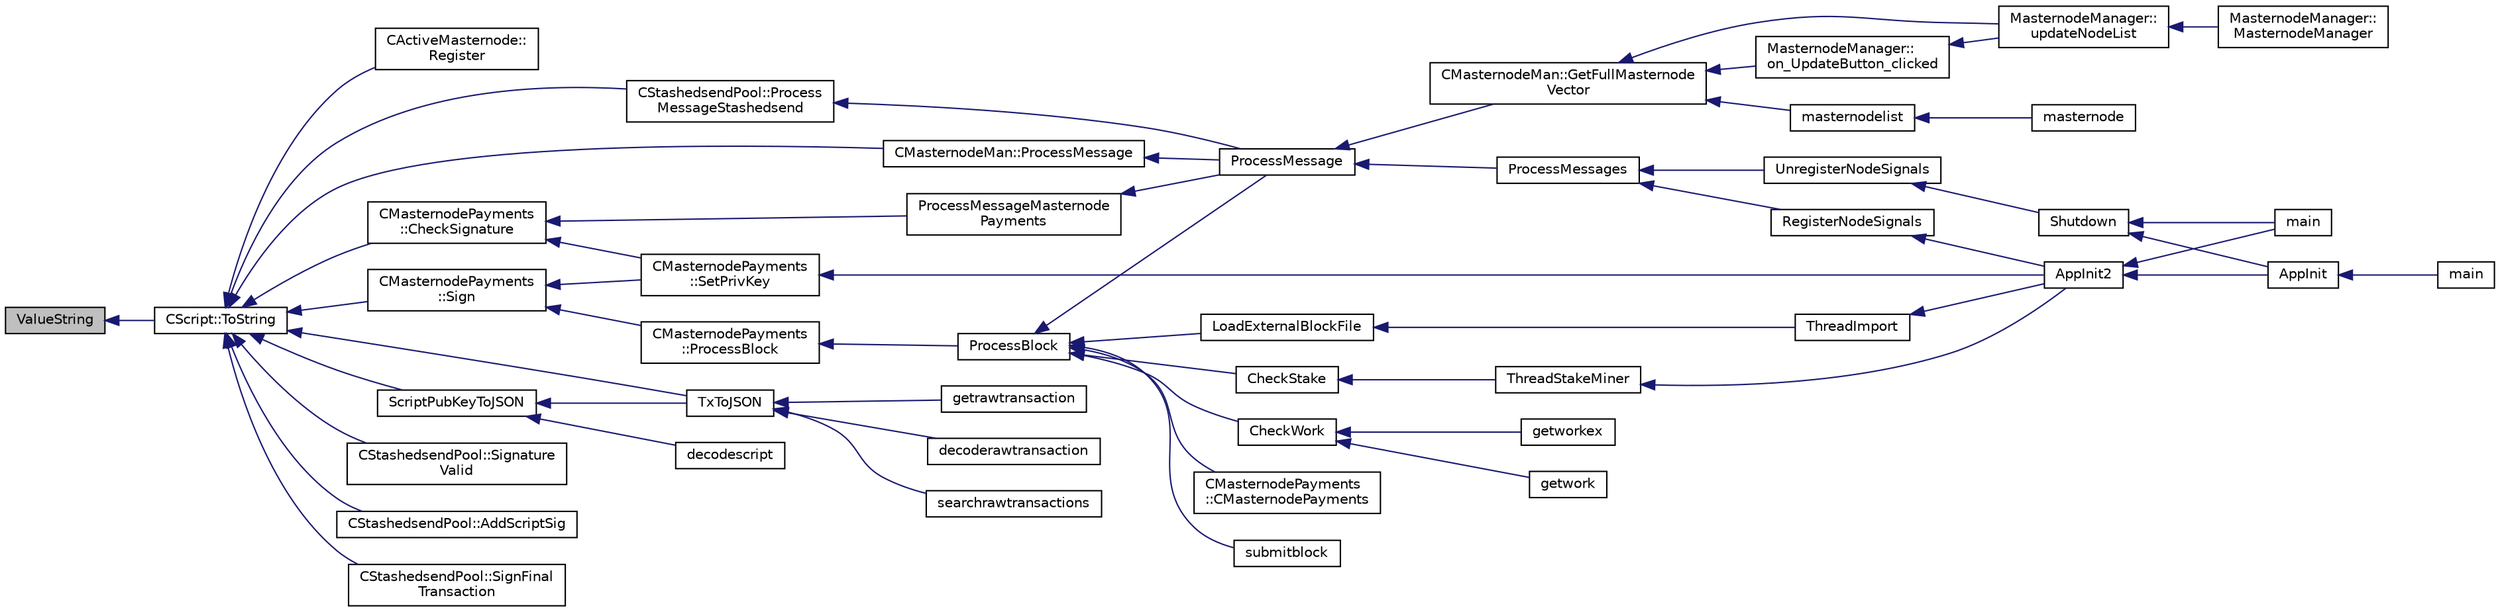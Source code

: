 digraph "ValueString"
{
  edge [fontname="Helvetica",fontsize="10",labelfontname="Helvetica",labelfontsize="10"];
  node [fontname="Helvetica",fontsize="10",shape=record];
  rankdir="LR";
  Node3862 [label="ValueString",height=0.2,width=0.4,color="black", fillcolor="grey75", style="filled", fontcolor="black"];
  Node3862 -> Node3863 [dir="back",color="midnightblue",fontsize="10",style="solid",fontname="Helvetica"];
  Node3863 [label="CScript::ToString",height=0.2,width=0.4,color="black", fillcolor="white", style="filled",URL="$d9/d4b/class_c_script.html#a75ea7216fa3b083fe7efffe72704c3b7"];
  Node3863 -> Node3864 [dir="back",color="midnightblue",fontsize="10",style="solid",fontname="Helvetica"];
  Node3864 [label="CActiveMasternode::\lRegister",height=0.2,width=0.4,color="black", fillcolor="white", style="filled",URL="$d9/d29/class_c_active_masternode.html#a1fd28a721112cda22fe2f9e1045cf397",tooltip="Register any Masternode. "];
  Node3863 -> Node3865 [dir="back",color="midnightblue",fontsize="10",style="solid",fontname="Helvetica"];
  Node3865 [label="CMasternodePayments\l::CheckSignature",height=0.2,width=0.4,color="black", fillcolor="white", style="filled",URL="$dc/d9a/class_c_masternode_payments.html#a2ca2af0178969784235c7917b226af32"];
  Node3865 -> Node3866 [dir="back",color="midnightblue",fontsize="10",style="solid",fontname="Helvetica"];
  Node3866 [label="ProcessMessageMasternode\lPayments",height=0.2,width=0.4,color="black", fillcolor="white", style="filled",URL="$dc/d20/masternode-payments_8h.html#a8c28fb440d8031543d1de309e34c40f2"];
  Node3866 -> Node3867 [dir="back",color="midnightblue",fontsize="10",style="solid",fontname="Helvetica"];
  Node3867 [label="ProcessMessage",height=0.2,width=0.4,color="black", fillcolor="white", style="filled",URL="$df/d0a/main_8cpp.html#a8ba92b1a4bce3c835e887a9073d17d8e"];
  Node3867 -> Node3868 [dir="back",color="midnightblue",fontsize="10",style="solid",fontname="Helvetica"];
  Node3868 [label="ProcessMessages",height=0.2,width=0.4,color="black", fillcolor="white", style="filled",URL="$d4/dbf/main_8h.html#a196f9318f02448b85b28d612698934fd"];
  Node3868 -> Node3869 [dir="back",color="midnightblue",fontsize="10",style="solid",fontname="Helvetica"];
  Node3869 [label="RegisterNodeSignals",height=0.2,width=0.4,color="black", fillcolor="white", style="filled",URL="$d4/dbf/main_8h.html#ab02615ff65f91d69f8d786ec900baa8a",tooltip="Register with a network node to receive its signals. "];
  Node3869 -> Node3870 [dir="back",color="midnightblue",fontsize="10",style="solid",fontname="Helvetica"];
  Node3870 [label="AppInit2",height=0.2,width=0.4,color="black", fillcolor="white", style="filled",URL="$d8/dc0/init_8h.html#a1a4c1bfbf6ba1db77e988b89b9cadfd3",tooltip="Initialize ion. "];
  Node3870 -> Node3871 [dir="back",color="midnightblue",fontsize="10",style="solid",fontname="Helvetica"];
  Node3871 [label="AppInit",height=0.2,width=0.4,color="black", fillcolor="white", style="filled",URL="$d4/d35/iond_8cpp.html#ac59316b767e6984e1285f0531275286b"];
  Node3871 -> Node3872 [dir="back",color="midnightblue",fontsize="10",style="solid",fontname="Helvetica"];
  Node3872 [label="main",height=0.2,width=0.4,color="black", fillcolor="white", style="filled",URL="$d4/d35/iond_8cpp.html#a0ddf1224851353fc92bfbff6f499fa97"];
  Node3870 -> Node3873 [dir="back",color="midnightblue",fontsize="10",style="solid",fontname="Helvetica"];
  Node3873 [label="main",height=0.2,width=0.4,color="black", fillcolor="white", style="filled",URL="$d5/d2d/ion_8cpp.html#a0ddf1224851353fc92bfbff6f499fa97"];
  Node3868 -> Node3874 [dir="back",color="midnightblue",fontsize="10",style="solid",fontname="Helvetica"];
  Node3874 [label="UnregisterNodeSignals",height=0.2,width=0.4,color="black", fillcolor="white", style="filled",URL="$d4/dbf/main_8h.html#a3ef0cc6e9d9d6435ee2a5569244d6ebd",tooltip="Unregister a network node. "];
  Node3874 -> Node3875 [dir="back",color="midnightblue",fontsize="10",style="solid",fontname="Helvetica"];
  Node3875 [label="Shutdown",height=0.2,width=0.4,color="black", fillcolor="white", style="filled",URL="$d8/dc0/init_8h.html#ac5f038c2b480cf9ef5e19e3eba8dbaf9"];
  Node3875 -> Node3871 [dir="back",color="midnightblue",fontsize="10",style="solid",fontname="Helvetica"];
  Node3875 -> Node3873 [dir="back",color="midnightblue",fontsize="10",style="solid",fontname="Helvetica"];
  Node3867 -> Node3876 [dir="back",color="midnightblue",fontsize="10",style="solid",fontname="Helvetica"];
  Node3876 [label="CMasternodeMan::GetFullMasternode\lVector",height=0.2,width=0.4,color="black", fillcolor="white", style="filled",URL="$dc/d6b/class_c_masternode_man.html#ab39e213a7601e1bef2eba1d5d63206f5"];
  Node3876 -> Node3877 [dir="back",color="midnightblue",fontsize="10",style="solid",fontname="Helvetica"];
  Node3877 [label="MasternodeManager::\lupdateNodeList",height=0.2,width=0.4,color="black", fillcolor="white", style="filled",URL="$d9/d70/class_masternode_manager.html#a5485a8bd6ccf673027165cc1207dfae9"];
  Node3877 -> Node3878 [dir="back",color="midnightblue",fontsize="10",style="solid",fontname="Helvetica"];
  Node3878 [label="MasternodeManager::\lMasternodeManager",height=0.2,width=0.4,color="black", fillcolor="white", style="filled",URL="$d9/d70/class_masternode_manager.html#ad18cb99065e056e6b791e2356de826bf"];
  Node3876 -> Node3879 [dir="back",color="midnightblue",fontsize="10",style="solid",fontname="Helvetica"];
  Node3879 [label="MasternodeManager::\lon_UpdateButton_clicked",height=0.2,width=0.4,color="black", fillcolor="white", style="filled",URL="$d9/d70/class_masternode_manager.html#ae8d07b4d869e3eb09fe1be445eff0430"];
  Node3879 -> Node3877 [dir="back",color="midnightblue",fontsize="10",style="solid",fontname="Helvetica"];
  Node3876 -> Node3880 [dir="back",color="midnightblue",fontsize="10",style="solid",fontname="Helvetica"];
  Node3880 [label="masternodelist",height=0.2,width=0.4,color="black", fillcolor="white", style="filled",URL="$d5/d6b/rpcstashedsend_8cpp.html#a3a7ed7e37f21eb2912afc6e776f7236c"];
  Node3880 -> Node3881 [dir="back",color="midnightblue",fontsize="10",style="solid",fontname="Helvetica"];
  Node3881 [label="masternode",height=0.2,width=0.4,color="black", fillcolor="white", style="filled",URL="$d5/d6b/rpcstashedsend_8cpp.html#a30609e443aeb47c29ed0878d16b1b5e1"];
  Node3865 -> Node3882 [dir="back",color="midnightblue",fontsize="10",style="solid",fontname="Helvetica"];
  Node3882 [label="CMasternodePayments\l::SetPrivKey",height=0.2,width=0.4,color="black", fillcolor="white", style="filled",URL="$dc/d9a/class_c_masternode_payments.html#a525bcafd8d00b58a3e05a848ef493603"];
  Node3882 -> Node3870 [dir="back",color="midnightblue",fontsize="10",style="solid",fontname="Helvetica"];
  Node3863 -> Node3883 [dir="back",color="midnightblue",fontsize="10",style="solid",fontname="Helvetica"];
  Node3883 [label="CMasternodePayments\l::Sign",height=0.2,width=0.4,color="black", fillcolor="white", style="filled",URL="$dc/d9a/class_c_masternode_payments.html#a7d04afdf936b8de605ab6f478c7fad51"];
  Node3883 -> Node3884 [dir="back",color="midnightblue",fontsize="10",style="solid",fontname="Helvetica"];
  Node3884 [label="CMasternodePayments\l::ProcessBlock",height=0.2,width=0.4,color="black", fillcolor="white", style="filled",URL="$dc/d9a/class_c_masternode_payments.html#aa23dfbc148f10f601e9771bfcffea441"];
  Node3884 -> Node3885 [dir="back",color="midnightblue",fontsize="10",style="solid",fontname="Helvetica"];
  Node3885 [label="ProcessBlock",height=0.2,width=0.4,color="black", fillcolor="white", style="filled",URL="$d4/dbf/main_8h.html#a7c8a7be3439bb5e1e40548a332a3cf29"];
  Node3885 -> Node3886 [dir="back",color="midnightblue",fontsize="10",style="solid",fontname="Helvetica"];
  Node3886 [label="LoadExternalBlockFile",height=0.2,width=0.4,color="black", fillcolor="white", style="filled",URL="$df/d0a/main_8cpp.html#afbdbbb5a1b376748e5460cbcf644a9af"];
  Node3886 -> Node3887 [dir="back",color="midnightblue",fontsize="10",style="solid",fontname="Helvetica"];
  Node3887 [label="ThreadImport",height=0.2,width=0.4,color="black", fillcolor="white", style="filled",URL="$d4/dbf/main_8h.html#a0189c34248cd89bbbe20d4d6045bd7c9"];
  Node3887 -> Node3870 [dir="back",color="midnightblue",fontsize="10",style="solid",fontname="Helvetica"];
  Node3885 -> Node3867 [dir="back",color="midnightblue",fontsize="10",style="solid",fontname="Helvetica"];
  Node3885 -> Node3888 [dir="back",color="midnightblue",fontsize="10",style="solid",fontname="Helvetica"];
  Node3888 [label="CMasternodePayments\l::CMasternodePayments",height=0.2,width=0.4,color="black", fillcolor="white", style="filled",URL="$dc/d9a/class_c_masternode_payments.html#a4b9454f265a927528c881716e7649973"];
  Node3885 -> Node3889 [dir="back",color="midnightblue",fontsize="10",style="solid",fontname="Helvetica"];
  Node3889 [label="CheckWork",height=0.2,width=0.4,color="black", fillcolor="white", style="filled",URL="$de/d13/miner_8h.html#aadd8a05aa6d8fae1c0f4daa5e971a12a",tooltip="Check mined proof-of-work block. "];
  Node3889 -> Node3890 [dir="back",color="midnightblue",fontsize="10",style="solid",fontname="Helvetica"];
  Node3890 [label="getworkex",height=0.2,width=0.4,color="black", fillcolor="white", style="filled",URL="$d4/ddd/rpcmining_8cpp.html#aa40f86dc468a3f2ef4a3bba99e20a069"];
  Node3889 -> Node3891 [dir="back",color="midnightblue",fontsize="10",style="solid",fontname="Helvetica"];
  Node3891 [label="getwork",height=0.2,width=0.4,color="black", fillcolor="white", style="filled",URL="$d4/ddd/rpcmining_8cpp.html#a356be62c93d38267a7da9e1cb644d547"];
  Node3885 -> Node3892 [dir="back",color="midnightblue",fontsize="10",style="solid",fontname="Helvetica"];
  Node3892 [label="CheckStake",height=0.2,width=0.4,color="black", fillcolor="white", style="filled",URL="$de/d13/miner_8h.html#a68be4bcfa03b86095641eac5ca996fed",tooltip="Check mined proof-of-stake block. "];
  Node3892 -> Node3893 [dir="back",color="midnightblue",fontsize="10",style="solid",fontname="Helvetica"];
  Node3893 [label="ThreadStakeMiner",height=0.2,width=0.4,color="black", fillcolor="white", style="filled",URL="$d6/de3/miner_8cpp.html#a31faece5ef0e403969b3d3debd79b352"];
  Node3893 -> Node3870 [dir="back",color="midnightblue",fontsize="10",style="solid",fontname="Helvetica"];
  Node3885 -> Node3894 [dir="back",color="midnightblue",fontsize="10",style="solid",fontname="Helvetica"];
  Node3894 [label="submitblock",height=0.2,width=0.4,color="black", fillcolor="white", style="filled",URL="$d4/ddd/rpcmining_8cpp.html#a6fc1aa077add8cb1c74207056616134d"];
  Node3883 -> Node3882 [dir="back",color="midnightblue",fontsize="10",style="solid",fontname="Helvetica"];
  Node3863 -> Node3895 [dir="back",color="midnightblue",fontsize="10",style="solid",fontname="Helvetica"];
  Node3895 [label="CMasternodeMan::ProcessMessage",height=0.2,width=0.4,color="black", fillcolor="white", style="filled",URL="$dc/d6b/class_c_masternode_man.html#ae3e5d263cebdcd932eca49caeadce9aa"];
  Node3895 -> Node3867 [dir="back",color="midnightblue",fontsize="10",style="solid",fontname="Helvetica"];
  Node3863 -> Node3896 [dir="back",color="midnightblue",fontsize="10",style="solid",fontname="Helvetica"];
  Node3896 [label="ScriptPubKeyToJSON",height=0.2,width=0.4,color="black", fillcolor="white", style="filled",URL="$dc/da8/rpcrawtransaction_8cpp.html#acb6efc0d76394e3858fe7451148069c2"];
  Node3896 -> Node3897 [dir="back",color="midnightblue",fontsize="10",style="solid",fontname="Helvetica"];
  Node3897 [label="TxToJSON",height=0.2,width=0.4,color="black", fillcolor="white", style="filled",URL="$dc/da8/rpcrawtransaction_8cpp.html#a366b04dae2aae86eee356cc85d759268"];
  Node3897 -> Node3898 [dir="back",color="midnightblue",fontsize="10",style="solid",fontname="Helvetica"];
  Node3898 [label="getrawtransaction",height=0.2,width=0.4,color="black", fillcolor="white", style="filled",URL="$dc/da8/rpcrawtransaction_8cpp.html#a12e1b8a05d99d1544e5343c2282cc55a"];
  Node3897 -> Node3899 [dir="back",color="midnightblue",fontsize="10",style="solid",fontname="Helvetica"];
  Node3899 [label="decoderawtransaction",height=0.2,width=0.4,color="black", fillcolor="white", style="filled",URL="$dc/da8/rpcrawtransaction_8cpp.html#a6775c600b1bfdbb22f38e5f1cd27cfea"];
  Node3897 -> Node3900 [dir="back",color="midnightblue",fontsize="10",style="solid",fontname="Helvetica"];
  Node3900 [label="searchrawtransactions",height=0.2,width=0.4,color="black", fillcolor="white", style="filled",URL="$dc/da8/rpcrawtransaction_8cpp.html#ae119520f4c7a75fcaf31fbfaf8dff482"];
  Node3896 -> Node3901 [dir="back",color="midnightblue",fontsize="10",style="solid",fontname="Helvetica"];
  Node3901 [label="decodescript",height=0.2,width=0.4,color="black", fillcolor="white", style="filled",URL="$dc/da8/rpcrawtransaction_8cpp.html#a342172992e2fa92490e8d83c2e95e87e"];
  Node3863 -> Node3897 [dir="back",color="midnightblue",fontsize="10",style="solid",fontname="Helvetica"];
  Node3863 -> Node3902 [dir="back",color="midnightblue",fontsize="10",style="solid",fontname="Helvetica"];
  Node3902 [label="CStashedsendPool::Process\lMessageStashedsend",height=0.2,width=0.4,color="black", fillcolor="white", style="filled",URL="$dd/d8a/class_c_stashedsend_pool.html#a62b472a4e4b1e634bc2e8621be17888e",tooltip="Process a Stashedsend message using the Stashedsend protocol. "];
  Node3902 -> Node3867 [dir="back",color="midnightblue",fontsize="10",style="solid",fontname="Helvetica"];
  Node3863 -> Node3903 [dir="back",color="midnightblue",fontsize="10",style="solid",fontname="Helvetica"];
  Node3903 [label="CStashedsendPool::Signature\lValid",height=0.2,width=0.4,color="black", fillcolor="white", style="filled",URL="$dd/d8a/class_c_stashedsend_pool.html#aac0148eb0e63ce636545a18522f7f59b",tooltip="Check to make sure a signature matches an input in the pool. "];
  Node3863 -> Node3904 [dir="back",color="midnightblue",fontsize="10",style="solid",fontname="Helvetica"];
  Node3904 [label="CStashedsendPool::AddScriptSig",height=0.2,width=0.4,color="black", fillcolor="white", style="filled",URL="$dd/d8a/class_c_stashedsend_pool.html#a03e21e58f84272bd6012ba36290cb128",tooltip="Add signature to a vin. "];
  Node3863 -> Node3905 [dir="back",color="midnightblue",fontsize="10",style="solid",fontname="Helvetica"];
  Node3905 [label="CStashedsendPool::SignFinal\lTransaction",height=0.2,width=0.4,color="black", fillcolor="white", style="filled",URL="$dd/d8a/class_c_stashedsend_pool.html#aa4e76a2c5ccd3fedef74f5e0b12c87f1",tooltip="As a client, check and sign the final transaction. "];
}
